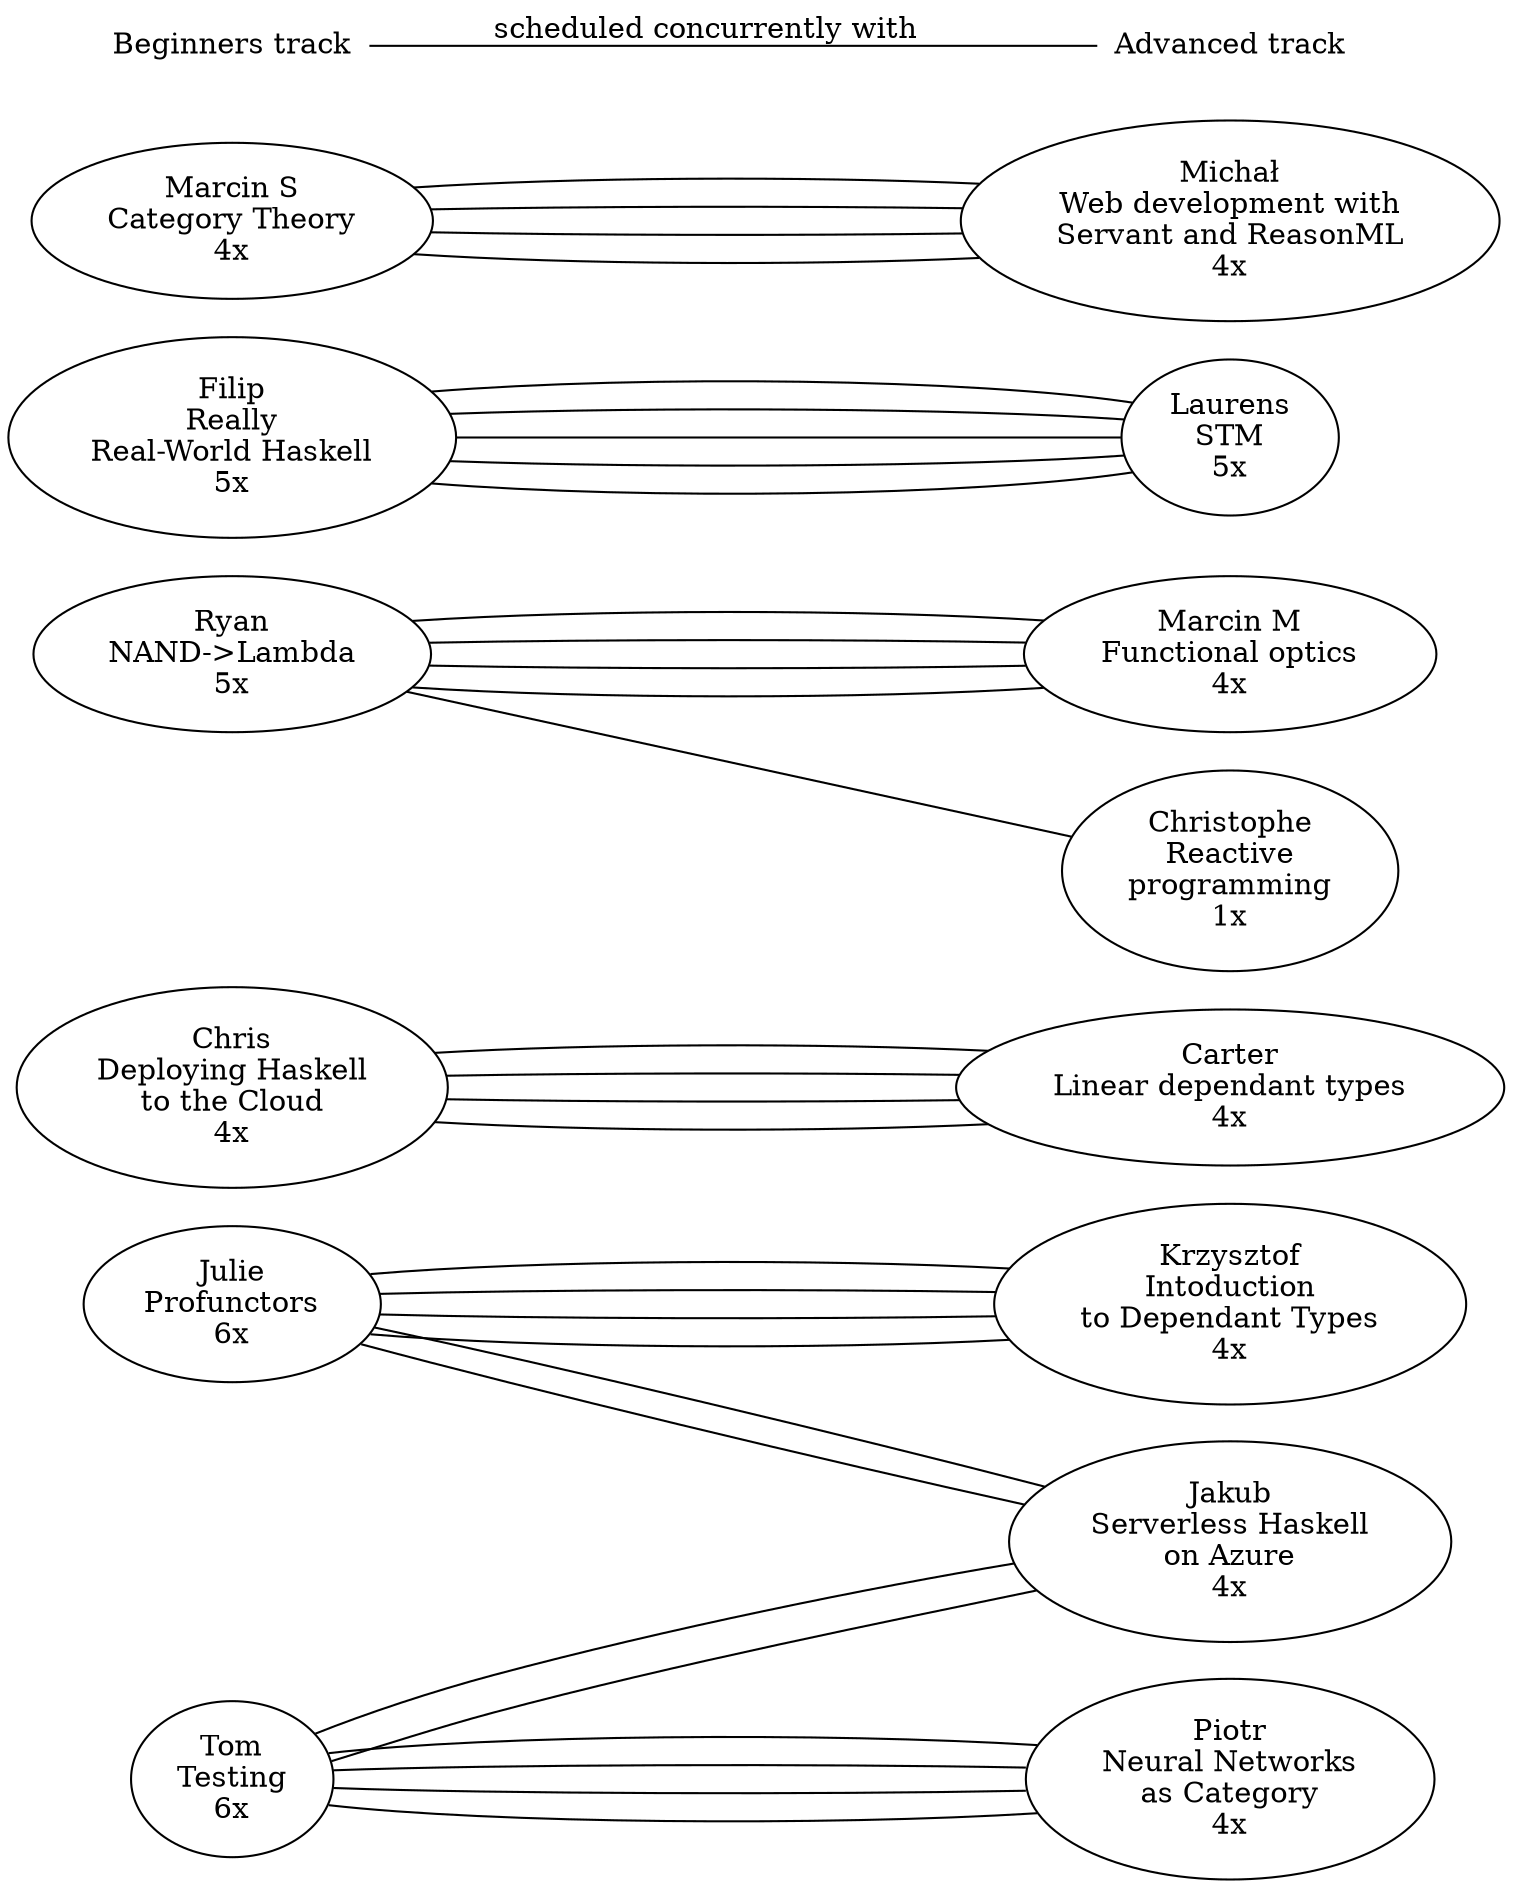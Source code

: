 graph scheduleClashes {
	// Monday
	Julie   -- Krzysztof;
	Julie   -- Krzysztof;
	Chris   -- Carter;
	Chris   -- Carter;
	Ryan    -- MarcinM;
	Ryan    -- MarcinM;

	// Tuesday
	Chris   -- Carter;
	Chris   -- Carter;
	Ryan    -- MarcinM;
	Ryan    -- MarcinM;
	Julie   -- Krzysztof;
	Julie   -- Krzysztof;

	// Wednesday
	Filip   -- Laurens;
	Filip   -- Laurens;
	Filip   -- Laurens;
	Tom     -- Jakub;
	Tom     -- Jakub;
	Ryan    -- Christophe;

	// Thursday
	Tom     -- Piotr;
	Tom     -- Piotr;
	Julie   -- Jakub;
	Julie   -- Jakub;
	MarcinS -- Michał;
	MarcinS -- Michał;

	// Friday
	Tom     -- Piotr;
	Tom     -- Piotr;
	MarcinS -- Michał;
	MarcinS -- Michał;
	Filip   -- Laurens;
	Filip   -- Laurens;

	// beginners track
	Julie[label="Julie\nProfunctors\n6x"];
	MarcinS[label="Marcin S\nCategory Theory\n4x"];
	Ryan[label="Ryan\nNAND->Lambda\n5x"];
	Filip[label="Filip\nReally\nReal-World Haskell\n5x"];
	Tom[label="Tom\nTesting\n6x"];
	Chris[label="Chris\nDeploying Haskell\nto the Cloud\n4x"];

	// advanced track
	Carter[label="Carter\nLinear dependant types\n4x"];
	Laurens[label="Laurens\nSTM\n5x"];
	Christophe[label="Christophe\nReactive\nprogramming\n1x"];
	Krzysztof[label="Krzysztof\nIntoduction\nto Dependant Types\n4x"];
	MarcinM[label="Marcin M\nFunctional optics\n4x"];
	Jakub[label="Jakub\nServerless Haskell\non Azure\n4x"];
	Piotr[label="Piotr\nNeural Networks\nas Category\n4x"];
	Michał[label="Michał\nWeb development with\nServant and ReasonML\n4x"];

	rankdir="LR";
	node[shape=none];
	beginners -- advanced[label="scheduled concurrently with"];
	beginners[label="Beginners track"];
	advanced[label="Advanced track"];
}
